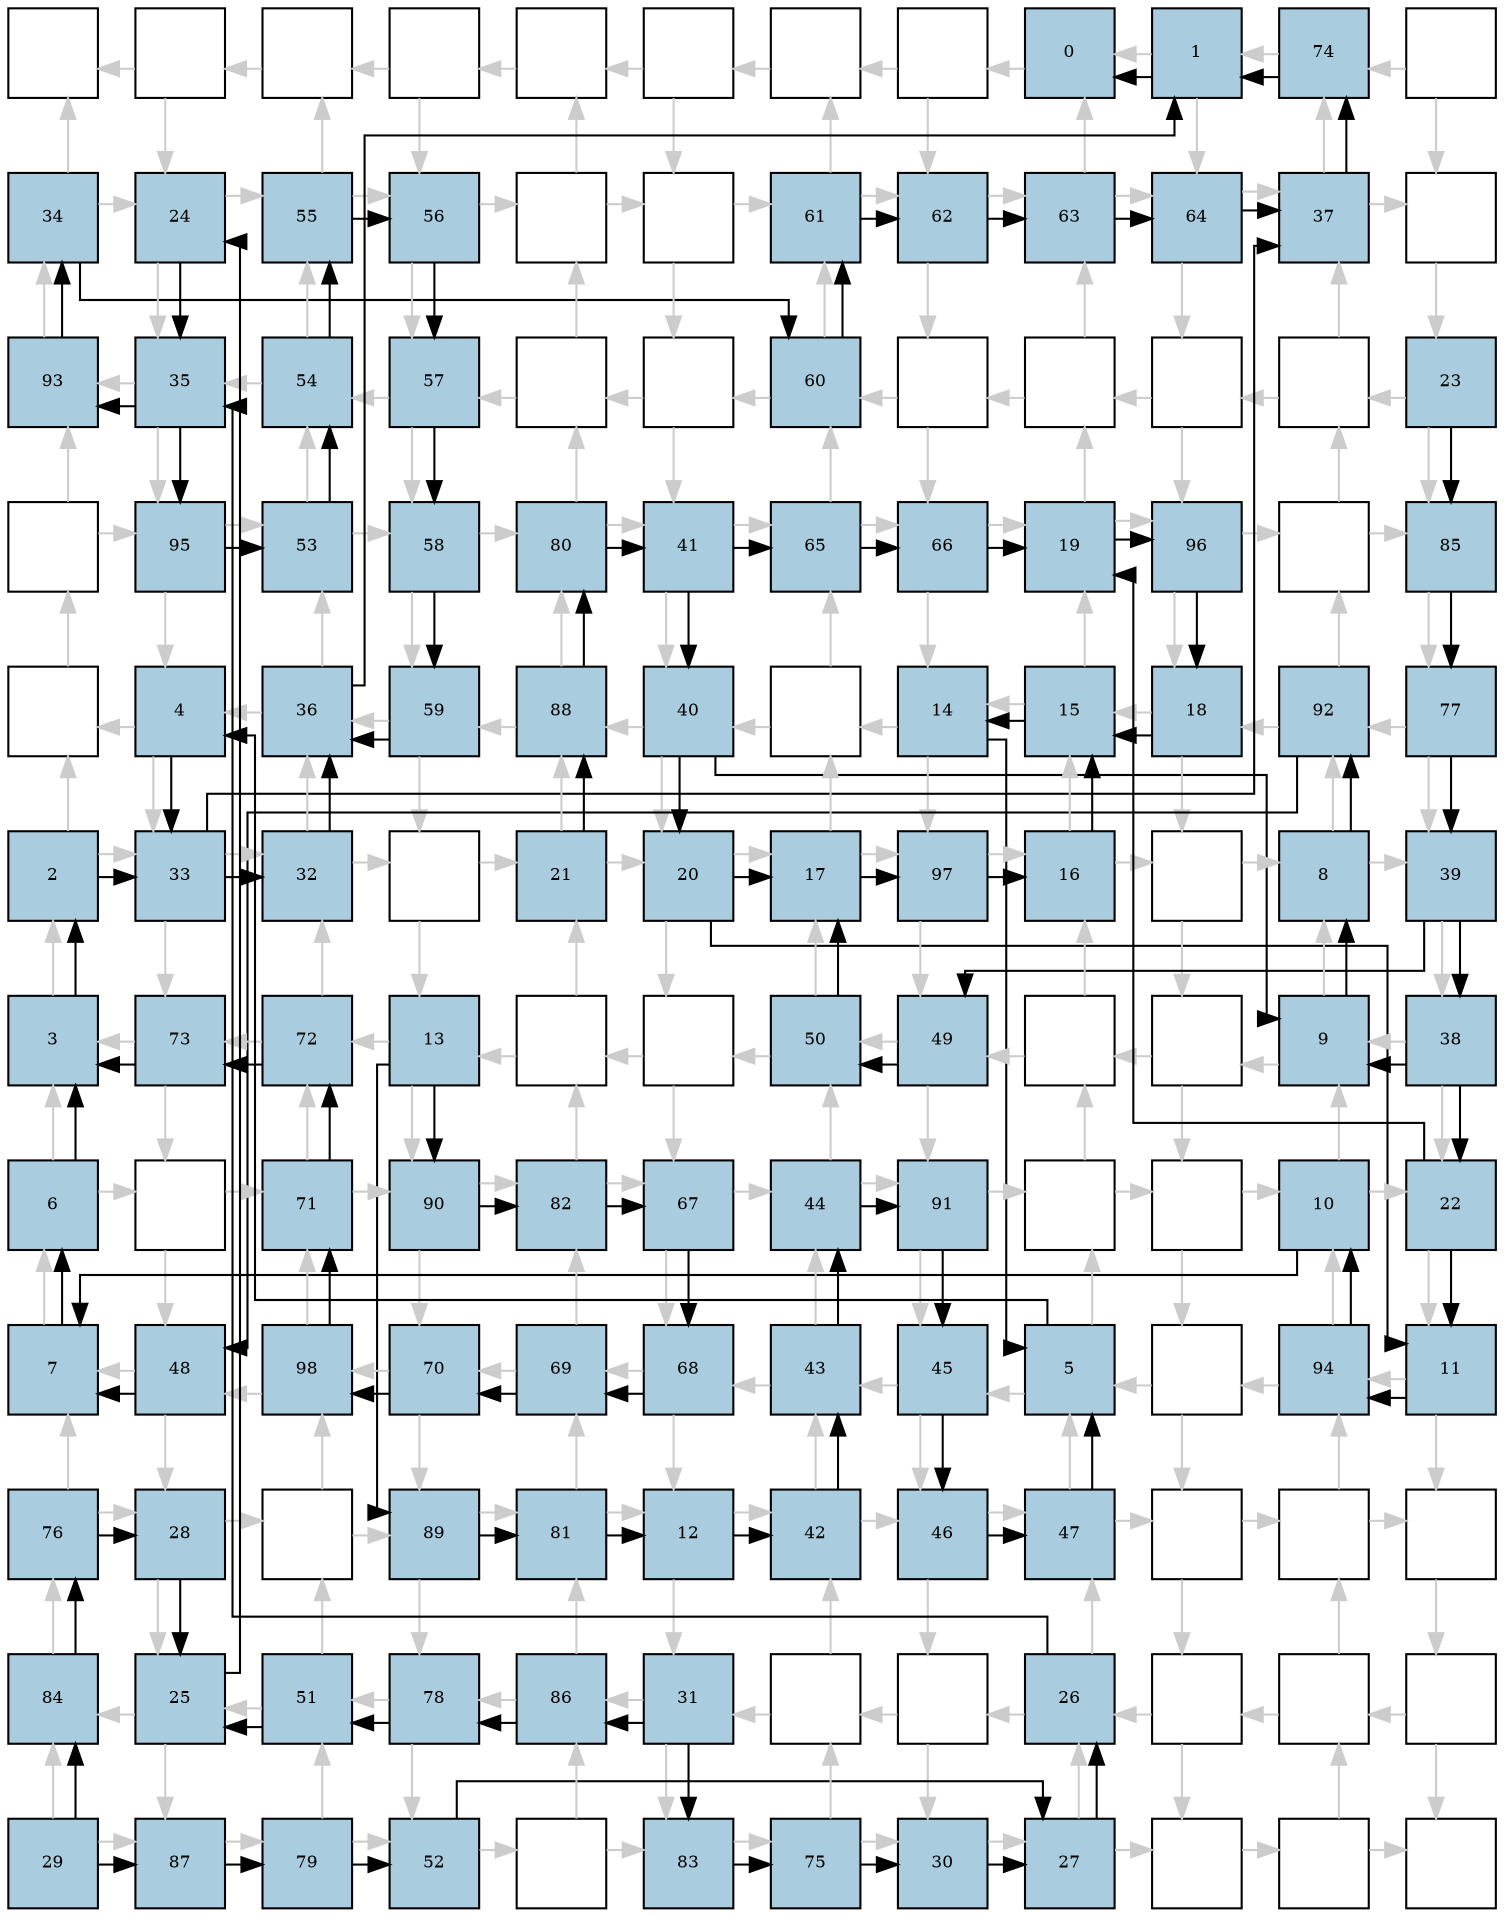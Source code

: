 digraph layout{
rankdir=TB; 

splines=ortho; 

node [style=filled shape=square fixedsize=true width=0.6];
0[label="", fontsize=8, fillcolor="#ffffff"];
1[label="", fontsize=8, fillcolor="#ffffff"];
2[label="", fontsize=8, fillcolor="#ffffff"];
3[label="", fontsize=8, fillcolor="#ffffff"];
4[label="", fontsize=8, fillcolor="#ffffff"];
5[label="", fontsize=8, fillcolor="#ffffff"];
6[label="", fontsize=8, fillcolor="#ffffff"];
7[label="", fontsize=8, fillcolor="#ffffff"];
8[label="0", fontsize=8, fillcolor="#a9ccde"];
9[label="1", fontsize=8, fillcolor="#a9ccde"];
10[label="74", fontsize=8, fillcolor="#a9ccde"];
11[label="", fontsize=8, fillcolor="#ffffff"];
12[label="34", fontsize=8, fillcolor="#a9ccde"];
13[label="24", fontsize=8, fillcolor="#a9ccde"];
14[label="55", fontsize=8, fillcolor="#a9ccde"];
15[label="56", fontsize=8, fillcolor="#a9ccde"];
16[label="", fontsize=8, fillcolor="#ffffff"];
17[label="", fontsize=8, fillcolor="#ffffff"];
18[label="61", fontsize=8, fillcolor="#a9ccde"];
19[label="62", fontsize=8, fillcolor="#a9ccde"];
20[label="63", fontsize=8, fillcolor="#a9ccde"];
21[label="64", fontsize=8, fillcolor="#a9ccde"];
22[label="37", fontsize=8, fillcolor="#a9ccde"];
23[label="", fontsize=8, fillcolor="#ffffff"];
24[label="93", fontsize=8, fillcolor="#a9ccde"];
25[label="35", fontsize=8, fillcolor="#a9ccde"];
26[label="54", fontsize=8, fillcolor="#a9ccde"];
27[label="57", fontsize=8, fillcolor="#a9ccde"];
28[label="", fontsize=8, fillcolor="#ffffff"];
29[label="", fontsize=8, fillcolor="#ffffff"];
30[label="60", fontsize=8, fillcolor="#a9ccde"];
31[label="", fontsize=8, fillcolor="#ffffff"];
32[label="", fontsize=8, fillcolor="#ffffff"];
33[label="", fontsize=8, fillcolor="#ffffff"];
34[label="", fontsize=8, fillcolor="#ffffff"];
35[label="23", fontsize=8, fillcolor="#a9ccde"];
36[label="", fontsize=8, fillcolor="#ffffff"];
37[label="95", fontsize=8, fillcolor="#a9ccde"];
38[label="53", fontsize=8, fillcolor="#a9ccde"];
39[label="58", fontsize=8, fillcolor="#a9ccde"];
40[label="80", fontsize=8, fillcolor="#a9ccde"];
41[label="41", fontsize=8, fillcolor="#a9ccde"];
42[label="65", fontsize=8, fillcolor="#a9ccde"];
43[label="66", fontsize=8, fillcolor="#a9ccde"];
44[label="19", fontsize=8, fillcolor="#a9ccde"];
45[label="96", fontsize=8, fillcolor="#a9ccde"];
46[label="", fontsize=8, fillcolor="#ffffff"];
47[label="85", fontsize=8, fillcolor="#a9ccde"];
48[label="", fontsize=8, fillcolor="#ffffff"];
49[label="4", fontsize=8, fillcolor="#a9ccde"];
50[label="36", fontsize=8, fillcolor="#a9ccde"];
51[label="59", fontsize=8, fillcolor="#a9ccde"];
52[label="88", fontsize=8, fillcolor="#a9ccde"];
53[label="40", fontsize=8, fillcolor="#a9ccde"];
54[label="", fontsize=8, fillcolor="#ffffff"];
55[label="14", fontsize=8, fillcolor="#a9ccde"];
56[label="15", fontsize=8, fillcolor="#a9ccde"];
57[label="18", fontsize=8, fillcolor="#a9ccde"];
58[label="92", fontsize=8, fillcolor="#a9ccde"];
59[label="77", fontsize=8, fillcolor="#a9ccde"];
60[label="2", fontsize=8, fillcolor="#a9ccde"];
61[label="33", fontsize=8, fillcolor="#a9ccde"];
62[label="32", fontsize=8, fillcolor="#a9ccde"];
63[label="", fontsize=8, fillcolor="#ffffff"];
64[label="21", fontsize=8, fillcolor="#a9ccde"];
65[label="20", fontsize=8, fillcolor="#a9ccde"];
66[label="17", fontsize=8, fillcolor="#a9ccde"];
67[label="97", fontsize=8, fillcolor="#a9ccde"];
68[label="16", fontsize=8, fillcolor="#a9ccde"];
69[label="", fontsize=8, fillcolor="#ffffff"];
70[label="8", fontsize=8, fillcolor="#a9ccde"];
71[label="39", fontsize=8, fillcolor="#a9ccde"];
72[label="3", fontsize=8, fillcolor="#a9ccde"];
73[label="73", fontsize=8, fillcolor="#a9ccde"];
74[label="72", fontsize=8, fillcolor="#a9ccde"];
75[label="13", fontsize=8, fillcolor="#a9ccde"];
76[label="", fontsize=8, fillcolor="#ffffff"];
77[label="", fontsize=8, fillcolor="#ffffff"];
78[label="50", fontsize=8, fillcolor="#a9ccde"];
79[label="49", fontsize=8, fillcolor="#a9ccde"];
80[label="", fontsize=8, fillcolor="#ffffff"];
81[label="", fontsize=8, fillcolor="#ffffff"];
82[label="9", fontsize=8, fillcolor="#a9ccde"];
83[label="38", fontsize=8, fillcolor="#a9ccde"];
84[label="6", fontsize=8, fillcolor="#a9ccde"];
85[label="", fontsize=8, fillcolor="#ffffff"];
86[label="71", fontsize=8, fillcolor="#a9ccde"];
87[label="90", fontsize=8, fillcolor="#a9ccde"];
88[label="82", fontsize=8, fillcolor="#a9ccde"];
89[label="67", fontsize=8, fillcolor="#a9ccde"];
90[label="44", fontsize=8, fillcolor="#a9ccde"];
91[label="91", fontsize=8, fillcolor="#a9ccde"];
92[label="", fontsize=8, fillcolor="#ffffff"];
93[label="", fontsize=8, fillcolor="#ffffff"];
94[label="10", fontsize=8, fillcolor="#a9ccde"];
95[label="22", fontsize=8, fillcolor="#a9ccde"];
96[label="7", fontsize=8, fillcolor="#a9ccde"];
97[label="48", fontsize=8, fillcolor="#a9ccde"];
98[label="98", fontsize=8, fillcolor="#a9ccde"];
99[label="70", fontsize=8, fillcolor="#a9ccde"];
100[label="69", fontsize=8, fillcolor="#a9ccde"];
101[label="68", fontsize=8, fillcolor="#a9ccde"];
102[label="43", fontsize=8, fillcolor="#a9ccde"];
103[label="45", fontsize=8, fillcolor="#a9ccde"];
104[label="5", fontsize=8, fillcolor="#a9ccde"];
105[label="", fontsize=8, fillcolor="#ffffff"];
106[label="94", fontsize=8, fillcolor="#a9ccde"];
107[label="11", fontsize=8, fillcolor="#a9ccde"];
108[label="76", fontsize=8, fillcolor="#a9ccde"];
109[label="28", fontsize=8, fillcolor="#a9ccde"];
110[label="", fontsize=8, fillcolor="#ffffff"];
111[label="89", fontsize=8, fillcolor="#a9ccde"];
112[label="81", fontsize=8, fillcolor="#a9ccde"];
113[label="12", fontsize=8, fillcolor="#a9ccde"];
114[label="42", fontsize=8, fillcolor="#a9ccde"];
115[label="46", fontsize=8, fillcolor="#a9ccde"];
116[label="47", fontsize=8, fillcolor="#a9ccde"];
117[label="", fontsize=8, fillcolor="#ffffff"];
118[label="", fontsize=8, fillcolor="#ffffff"];
119[label="", fontsize=8, fillcolor="#ffffff"];
120[label="84", fontsize=8, fillcolor="#a9ccde"];
121[label="25", fontsize=8, fillcolor="#a9ccde"];
122[label="51", fontsize=8, fillcolor="#a9ccde"];
123[label="78", fontsize=8, fillcolor="#a9ccde"];
124[label="86", fontsize=8, fillcolor="#a9ccde"];
125[label="31", fontsize=8, fillcolor="#a9ccde"];
126[label="", fontsize=8, fillcolor="#ffffff"];
127[label="", fontsize=8, fillcolor="#ffffff"];
128[label="26", fontsize=8, fillcolor="#a9ccde"];
129[label="", fontsize=8, fillcolor="#ffffff"];
130[label="", fontsize=8, fillcolor="#ffffff"];
131[label="", fontsize=8, fillcolor="#ffffff"];
132[label="29", fontsize=8, fillcolor="#a9ccde"];
133[label="87", fontsize=8, fillcolor="#a9ccde"];
134[label="79", fontsize=8, fillcolor="#a9ccde"];
135[label="52", fontsize=8, fillcolor="#a9ccde"];
136[label="", fontsize=8, fillcolor="#ffffff"];
137[label="83", fontsize=8, fillcolor="#a9ccde"];
138[label="75", fontsize=8, fillcolor="#a9ccde"];
139[label="30", fontsize=8, fillcolor="#a9ccde"];
140[label="27", fontsize=8, fillcolor="#a9ccde"];
141[label="", fontsize=8, fillcolor="#ffffff"];
142[label="", fontsize=8, fillcolor="#ffffff"];
143[label="", fontsize=8, fillcolor="#ffffff"];
edge [constraint=false, style=vis];
1 -> 0 [color="#cccccc"];
1 -> 13 [color="#cccccc"];
2 -> 1 [color="#cccccc"];
3 -> 2 [color="#cccccc"];
3 -> 15 [color="#cccccc"];
4 -> 3 [color="#cccccc"];
5 -> 4 [color="#cccccc"];
5 -> 17 [color="#cccccc"];
6 -> 5 [color="#cccccc"];
7 -> 6 [color="#cccccc"];
7 -> 19 [color="#cccccc"];
8 -> 7 [color="#cccccc"];
9 -> 8 [color="#cccccc"];
9 -> 21 [color="#cccccc"];
10 -> 9 [color="#cccccc"];
11 -> 10 [color="#cccccc"];
11 -> 23 [color="#cccccc"];
12 -> 13 [color="#cccccc"];
12 -> 0 [color="#cccccc"];
13 -> 25 [color="#cccccc"];
13 -> 14 [color="#cccccc"];
14 -> 15 [color="#cccccc"];
14 -> 2 [color="#cccccc"];
15 -> 27 [color="#cccccc"];
15 -> 16 [color="#cccccc"];
16 -> 17 [color="#cccccc"];
16 -> 4 [color="#cccccc"];
17 -> 29 [color="#cccccc"];
17 -> 18 [color="#cccccc"];
18 -> 19 [color="#cccccc"];
18 -> 6 [color="#cccccc"];
19 -> 31 [color="#cccccc"];
19 -> 20 [color="#cccccc"];
20 -> 21 [color="#cccccc"];
20 -> 8 [color="#cccccc"];
21 -> 33 [color="#cccccc"];
21 -> 22 [color="#cccccc"];
22 -> 23 [color="#cccccc"];
22 -> 10 [color="#cccccc"];
23 -> 35 [color="#cccccc"];
24 -> 12 [color="#cccccc"];
25 -> 24 [color="#cccccc"];
25 -> 37 [color="#cccccc"];
26 -> 14 [color="#cccccc"];
26 -> 25 [color="#cccccc"];
27 -> 26 [color="#cccccc"];
27 -> 39 [color="#cccccc"];
28 -> 16 [color="#cccccc"];
28 -> 27 [color="#cccccc"];
29 -> 28 [color="#cccccc"];
29 -> 41 [color="#cccccc"];
30 -> 18 [color="#cccccc"];
30 -> 29 [color="#cccccc"];
31 -> 30 [color="#cccccc"];
31 -> 43 [color="#cccccc"];
32 -> 20 [color="#cccccc"];
32 -> 31 [color="#cccccc"];
33 -> 32 [color="#cccccc"];
33 -> 45 [color="#cccccc"];
34 -> 22 [color="#cccccc"];
34 -> 33 [color="#cccccc"];
35 -> 34 [color="#cccccc"];
35 -> 47 [color="#cccccc"];
36 -> 37 [color="#cccccc"];
36 -> 24 [color="#cccccc"];
37 -> 49 [color="#cccccc"];
37 -> 38 [color="#cccccc"];
38 -> 39 [color="#cccccc"];
38 -> 26 [color="#cccccc"];
39 -> 51 [color="#cccccc"];
39 -> 40 [color="#cccccc"];
40 -> 41 [color="#cccccc"];
40 -> 28 [color="#cccccc"];
41 -> 53 [color="#cccccc"];
41 -> 42 [color="#cccccc"];
42 -> 43 [color="#cccccc"];
42 -> 30 [color="#cccccc"];
43 -> 55 [color="#cccccc"];
43 -> 44 [color="#cccccc"];
44 -> 45 [color="#cccccc"];
44 -> 32 [color="#cccccc"];
45 -> 57 [color="#cccccc"];
45 -> 46 [color="#cccccc"];
46 -> 47 [color="#cccccc"];
46 -> 34 [color="#cccccc"];
47 -> 59 [color="#cccccc"];
48 -> 36 [color="#cccccc"];
49 -> 48 [color="#cccccc"];
49 -> 61 [color="#cccccc"];
50 -> 38 [color="#cccccc"];
50 -> 49 [color="#cccccc"];
51 -> 50 [color="#cccccc"];
51 -> 63 [color="#cccccc"];
52 -> 40 [color="#cccccc"];
52 -> 51 [color="#cccccc"];
53 -> 52 [color="#cccccc"];
53 -> 65 [color="#cccccc"];
54 -> 42 [color="#cccccc"];
54 -> 53 [color="#cccccc"];
55 -> 54 [color="#cccccc"];
55 -> 67 [color="#cccccc"];
56 -> 44 [color="#cccccc"];
56 -> 55 [color="#cccccc"];
57 -> 56 [color="#cccccc"];
57 -> 69 [color="#cccccc"];
58 -> 46 [color="#cccccc"];
58 -> 57 [color="#cccccc"];
59 -> 58 [color="#cccccc"];
59 -> 71 [color="#cccccc"];
60 -> 61 [color="#cccccc"];
60 -> 48 [color="#cccccc"];
61 -> 73 [color="#cccccc"];
61 -> 62 [color="#cccccc"];
62 -> 63 [color="#cccccc"];
62 -> 50 [color="#cccccc"];
63 -> 75 [color="#cccccc"];
63 -> 64 [color="#cccccc"];
64 -> 65 [color="#cccccc"];
64 -> 52 [color="#cccccc"];
65 -> 77 [color="#cccccc"];
65 -> 66 [color="#cccccc"];
66 -> 67 [color="#cccccc"];
66 -> 54 [color="#cccccc"];
67 -> 79 [color="#cccccc"];
67 -> 68 [color="#cccccc"];
68 -> 69 [color="#cccccc"];
68 -> 56 [color="#cccccc"];
69 -> 81 [color="#cccccc"];
69 -> 70 [color="#cccccc"];
70 -> 71 [color="#cccccc"];
70 -> 58 [color="#cccccc"];
71 -> 83 [color="#cccccc"];
72 -> 60 [color="#cccccc"];
73 -> 72 [color="#cccccc"];
73 -> 85 [color="#cccccc"];
74 -> 62 [color="#cccccc"];
74 -> 73 [color="#cccccc"];
75 -> 74 [color="#cccccc"];
75 -> 87 [color="#cccccc"];
76 -> 64 [color="#cccccc"];
76 -> 75 [color="#cccccc"];
77 -> 76 [color="#cccccc"];
77 -> 89 [color="#cccccc"];
78 -> 66 [color="#cccccc"];
78 -> 77 [color="#cccccc"];
79 -> 78 [color="#cccccc"];
79 -> 91 [color="#cccccc"];
80 -> 68 [color="#cccccc"];
80 -> 79 [color="#cccccc"];
81 -> 80 [color="#cccccc"];
81 -> 93 [color="#cccccc"];
82 -> 70 [color="#cccccc"];
82 -> 81 [color="#cccccc"];
83 -> 82 [color="#cccccc"];
83 -> 95 [color="#cccccc"];
84 -> 85 [color="#cccccc"];
84 -> 72 [color="#cccccc"];
85 -> 97 [color="#cccccc"];
85 -> 86 [color="#cccccc"];
86 -> 87 [color="#cccccc"];
86 -> 74 [color="#cccccc"];
87 -> 99 [color="#cccccc"];
87 -> 88 [color="#cccccc"];
88 -> 89 [color="#cccccc"];
88 -> 76 [color="#cccccc"];
89 -> 101 [color="#cccccc"];
89 -> 90 [color="#cccccc"];
90 -> 91 [color="#cccccc"];
90 -> 78 [color="#cccccc"];
91 -> 103 [color="#cccccc"];
91 -> 92 [color="#cccccc"];
92 -> 93 [color="#cccccc"];
92 -> 80 [color="#cccccc"];
93 -> 105 [color="#cccccc"];
93 -> 94 [color="#cccccc"];
94 -> 95 [color="#cccccc"];
94 -> 82 [color="#cccccc"];
95 -> 107 [color="#cccccc"];
96 -> 84 [color="#cccccc"];
97 -> 96 [color="#cccccc"];
97 -> 109 [color="#cccccc"];
98 -> 86 [color="#cccccc"];
98 -> 97 [color="#cccccc"];
99 -> 98 [color="#cccccc"];
99 -> 111 [color="#cccccc"];
100 -> 88 [color="#cccccc"];
100 -> 99 [color="#cccccc"];
101 -> 100 [color="#cccccc"];
101 -> 113 [color="#cccccc"];
102 -> 90 [color="#cccccc"];
102 -> 101 [color="#cccccc"];
103 -> 102 [color="#cccccc"];
103 -> 115 [color="#cccccc"];
104 -> 92 [color="#cccccc"];
104 -> 103 [color="#cccccc"];
105 -> 104 [color="#cccccc"];
105 -> 117 [color="#cccccc"];
106 -> 94 [color="#cccccc"];
106 -> 105 [color="#cccccc"];
107 -> 106 [color="#cccccc"];
107 -> 119 [color="#cccccc"];
108 -> 109 [color="#cccccc"];
108 -> 96 [color="#cccccc"];
109 -> 121 [color="#cccccc"];
109 -> 110 [color="#cccccc"];
110 -> 111 [color="#cccccc"];
110 -> 98 [color="#cccccc"];
111 -> 123 [color="#cccccc"];
111 -> 112 [color="#cccccc"];
112 -> 113 [color="#cccccc"];
112 -> 100 [color="#cccccc"];
113 -> 125 [color="#cccccc"];
113 -> 114 [color="#cccccc"];
114 -> 115 [color="#cccccc"];
114 -> 102 [color="#cccccc"];
115 -> 127 [color="#cccccc"];
115 -> 116 [color="#cccccc"];
116 -> 117 [color="#cccccc"];
116 -> 104 [color="#cccccc"];
117 -> 129 [color="#cccccc"];
117 -> 118 [color="#cccccc"];
118 -> 119 [color="#cccccc"];
118 -> 106 [color="#cccccc"];
119 -> 131 [color="#cccccc"];
120 -> 108 [color="#cccccc"];
121 -> 120 [color="#cccccc"];
121 -> 133 [color="#cccccc"];
122 -> 110 [color="#cccccc"];
122 -> 121 [color="#cccccc"];
123 -> 122 [color="#cccccc"];
123 -> 135 [color="#cccccc"];
124 -> 112 [color="#cccccc"];
124 -> 123 [color="#cccccc"];
125 -> 124 [color="#cccccc"];
125 -> 137 [color="#cccccc"];
126 -> 114 [color="#cccccc"];
126 -> 125 [color="#cccccc"];
127 -> 126 [color="#cccccc"];
127 -> 139 [color="#cccccc"];
128 -> 116 [color="#cccccc"];
128 -> 127 [color="#cccccc"];
129 -> 128 [color="#cccccc"];
129 -> 141 [color="#cccccc"];
130 -> 118 [color="#cccccc"];
130 -> 129 [color="#cccccc"];
131 -> 130 [color="#cccccc"];
131 -> 143 [color="#cccccc"];
132 -> 133 [color="#cccccc"];
132 -> 120 [color="#cccccc"];
133 -> 134 [color="#cccccc"];
134 -> 135 [color="#cccccc"];
134 -> 122 [color="#cccccc"];
135 -> 136 [color="#cccccc"];
136 -> 137 [color="#cccccc"];
136 -> 124 [color="#cccccc"];
137 -> 138 [color="#cccccc"];
138 -> 139 [color="#cccccc"];
138 -> 126 [color="#cccccc"];
139 -> 140 [color="#cccccc"];
140 -> 141 [color="#cccccc"];
140 -> 128 [color="#cccccc"];
141 -> 142 [color="#cccccc"];
142 -> 143 [color="#cccccc"];
142 -> 130 [color="#cccccc"];
113 -> 114;
114 -> 102;
102 -> 90;
90 -> 91;
91 -> 103;
103 -> 115;
115 -> 116;
116 -> 104;
55 -> 104;
65 -> 107;
95 -> 107;
70 -> 58;
58 -> 97;
97 -> 96;
94 -> 96;
25 -> 24;
24 -> 12;
61 -> 62;
60 -> 61;
49 -> 61;
125 -> 137;
137 -> 138;
138 -> 139;
132 -> 120;
120 -> 108;
108 -> 109;
53 -> 65;
35 -> 47;
47 -> 59;
59 -> 71;
107 -> 106;
106 -> 94;
71 -> 79;
79 -> 78;
78 -> 66;
65 -> 66;
57 -> 56;
68 -> 56;
83 -> 82;
53 -> 82;
71 -> 83;
83 -> 95;
128 -> 25;
13 -> 25;
96 -> 84;
109 -> 121;
125 -> 124;
124 -> 123;
123 -> 122;
122 -> 121;
139 -> 140;
132 -> 133;
133 -> 134;
134 -> 135;
135 -> 140;
62 -> 50;
25 -> 37;
37 -> 38;
38 -> 26;
26 -> 14;
14 -> 15;
15 -> 27;
27 -> 39;
39 -> 51;
51 -> 50;
121 -> 13;
12 -> 30;
30 -> 18;
18 -> 19;
19 -> 20;
20 -> 21;
21 -> 22;
61 -> 22;
82 -> 70;
41 -> 42;
42 -> 43;
43 -> 44;
95 -> 44;
41 -> 53;
64 -> 52;
52 -> 40;
40 -> 41;
75 -> 111;
111 -> 112;
112 -> 113;
44 -> 45;
45 -> 57;
66 -> 67;
67 -> 68;
56 -> 55;
75 -> 87;
87 -> 88;
88 -> 89;
89 -> 101;
101 -> 100;
100 -> 99;
99 -> 98;
98 -> 86;
86 -> 74;
74 -> 73;
73 -> 72;
84 -> 72;
50 -> 9;
22 -> 10;
10 -> 9;
104 -> 49;
72 -> 60;
9 -> 8;
140 -> 128;
edge [constraint=true, style=invis];
0 -> 12 -> 24 -> 36 -> 48 -> 60 -> 72 -> 84 -> 96 -> 108 -> 120 -> 132;
1 -> 13 -> 25 -> 37 -> 49 -> 61 -> 73 -> 85 -> 97 -> 109 -> 121 -> 133;
2 -> 14 -> 26 -> 38 -> 50 -> 62 -> 74 -> 86 -> 98 -> 110 -> 122 -> 134;
3 -> 15 -> 27 -> 39 -> 51 -> 63 -> 75 -> 87 -> 99 -> 111 -> 123 -> 135;
4 -> 16 -> 28 -> 40 -> 52 -> 64 -> 76 -> 88 -> 100 -> 112 -> 124 -> 136;
5 -> 17 -> 29 -> 41 -> 53 -> 65 -> 77 -> 89 -> 101 -> 113 -> 125 -> 137;
6 -> 18 -> 30 -> 42 -> 54 -> 66 -> 78 -> 90 -> 102 -> 114 -> 126 -> 138;
7 -> 19 -> 31 -> 43 -> 55 -> 67 -> 79 -> 91 -> 103 -> 115 -> 127 -> 139;
8 -> 20 -> 32 -> 44 -> 56 -> 68 -> 80 -> 92 -> 104 -> 116 -> 128 -> 140;
9 -> 21 -> 33 -> 45 -> 57 -> 69 -> 81 -> 93 -> 105 -> 117 -> 129 -> 141;
10 -> 22 -> 34 -> 46 -> 58 -> 70 -> 82 -> 94 -> 106 -> 118 -> 130 -> 142;
11 -> 23 -> 35 -> 47 -> 59 -> 71 -> 83 -> 95 -> 107 -> 119 -> 131 -> 143;
rank = same { 0 -> 1 -> 2 -> 3 -> 4 -> 5 -> 6 -> 7 -> 8 -> 9 -> 10 -> 11;};
rank = same { 12 -> 13 -> 14 -> 15 -> 16 -> 17 -> 18 -> 19 -> 20 -> 21 -> 22 -> 23;};
rank = same { 24 -> 25 -> 26 -> 27 -> 28 -> 29 -> 30 -> 31 -> 32 -> 33 -> 34 -> 35;};
rank = same { 36 -> 37 -> 38 -> 39 -> 40 -> 41 -> 42 -> 43 -> 44 -> 45 -> 46 -> 47;};
rank = same { 48 -> 49 -> 50 -> 51 -> 52 -> 53 -> 54 -> 55 -> 56 -> 57 -> 58 -> 59;};
rank = same { 60 -> 61 -> 62 -> 63 -> 64 -> 65 -> 66 -> 67 -> 68 -> 69 -> 70 -> 71;};
rank = same { 72 -> 73 -> 74 -> 75 -> 76 -> 77 -> 78 -> 79 -> 80 -> 81 -> 82 -> 83;};
rank = same { 84 -> 85 -> 86 -> 87 -> 88 -> 89 -> 90 -> 91 -> 92 -> 93 -> 94 -> 95;};
rank = same { 96 -> 97 -> 98 -> 99 -> 100 -> 101 -> 102 -> 103 -> 104 -> 105 -> 106 -> 107;};
rank = same { 108 -> 109 -> 110 -> 111 -> 112 -> 113 -> 114 -> 115 -> 116 -> 117 -> 118 -> 119;};
rank = same { 120 -> 121 -> 122 -> 123 -> 124 -> 125 -> 126 -> 127 -> 128 -> 129 -> 130 -> 131;};
rank = same { 132 -> 133 -> 134 -> 135 -> 136 -> 137 -> 138 -> 139 -> 140 -> 141 -> 142 -> 143;};
}

